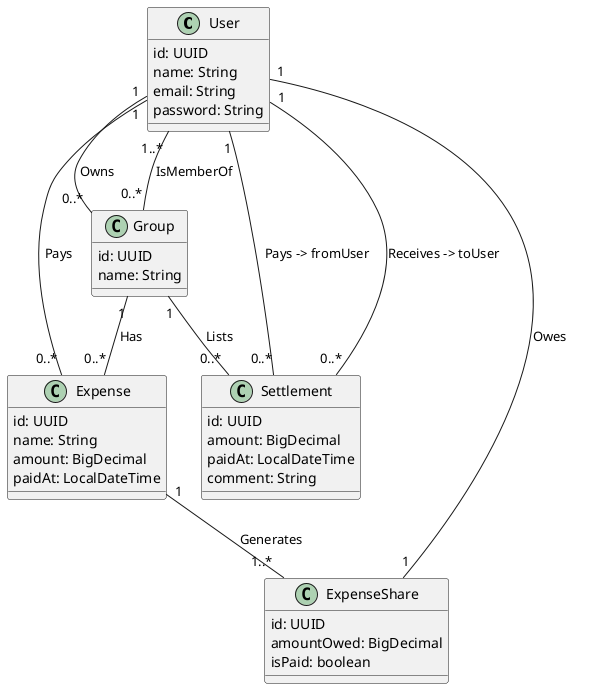 @startuml

class User {
    id: UUID
    name: String
    email: String
    password: String
}

class Group {
    id: UUID
    name: String
}

class Expense {
    id: UUID
    name: String
    amount: BigDecimal
    paidAt: LocalDateTime
}

class ExpenseShare {
    id: UUID
    amountOwed: BigDecimal
    isPaid: boolean
}

class Settlement {
    id: UUID
    amount: BigDecimal
    paidAt: LocalDateTime
    comment: String
}

User "1" -- "0..*" Group: Owns
User "1..*" -- "0..*" Group: IsMemberOf

Group "1" -- "0..*" Expense: Has
User "1" -- "0..*" Expense: Pays
Expense "1" -- "1..*" ExpenseShare: Generates
ExpenseShare "1" -- "1" User: Owes

User "1" -- "0..*" Settlement: Pays -> fromUser
User "1" -- "0..*" Settlement: Receives -> toUser
Group "1" -- "0..*" Settlement: Lists

@enduml